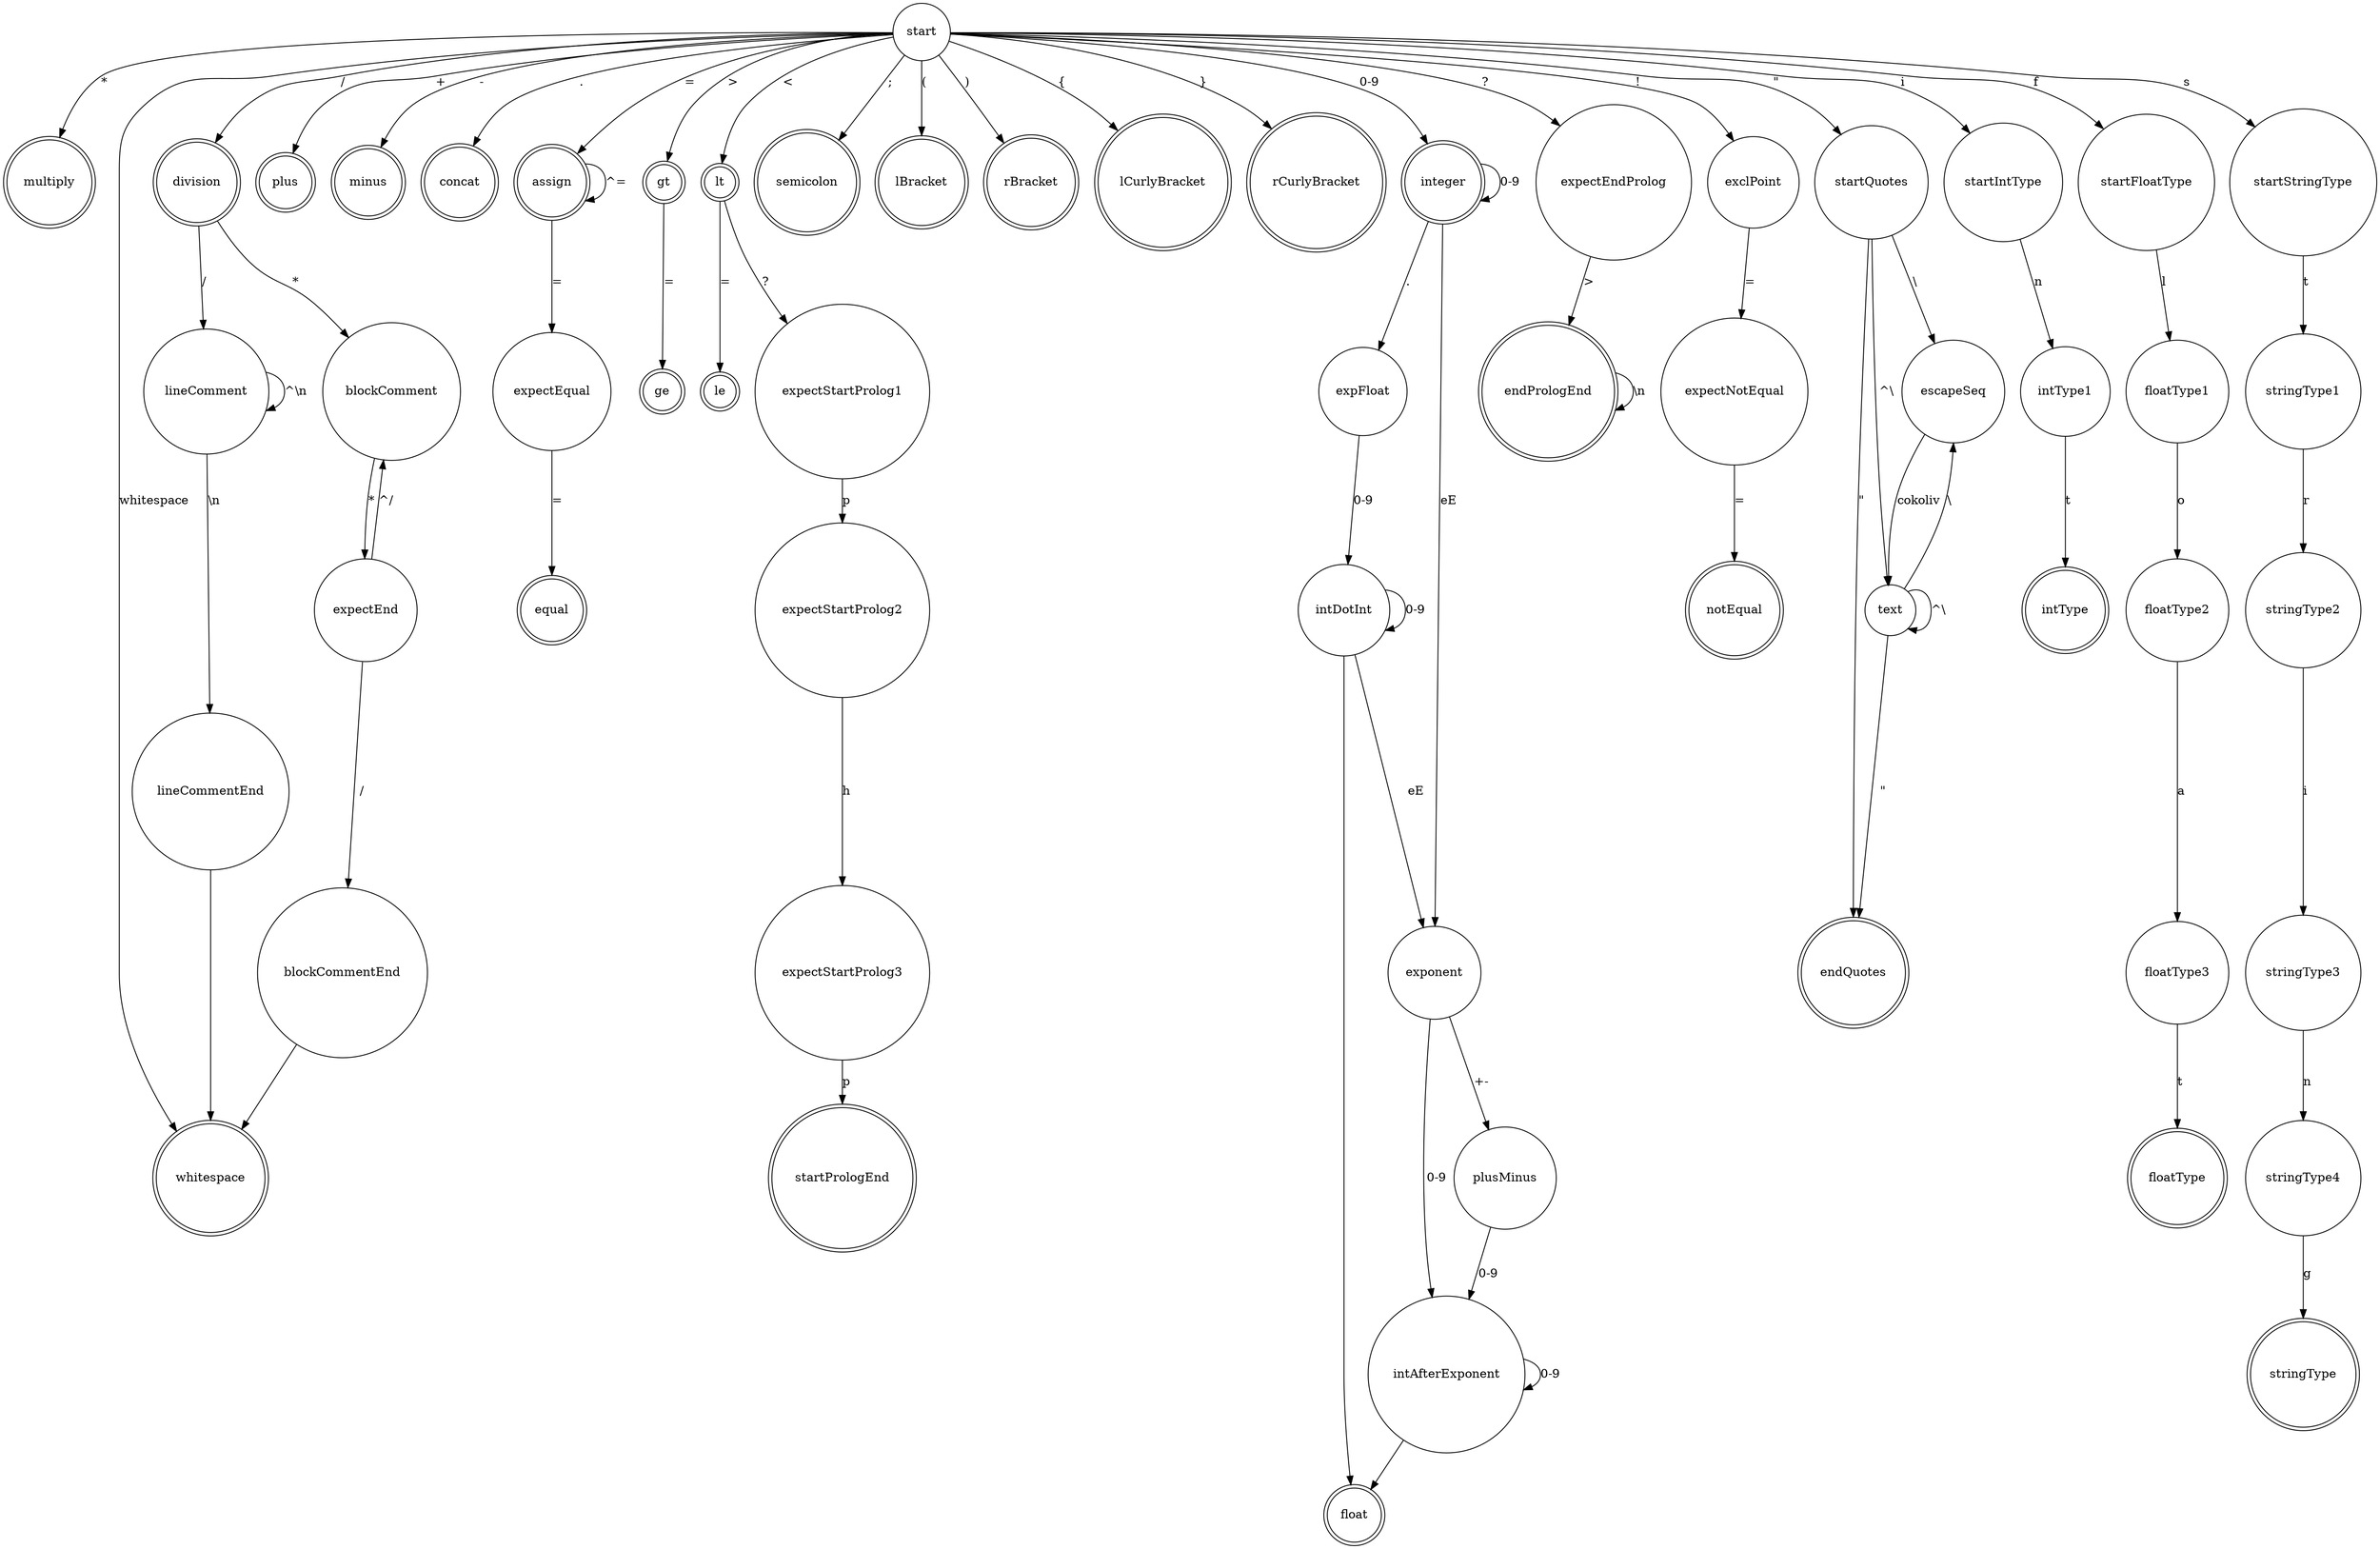 digraph G {
    node [shape=circle]{
        node [shape=doublecircle]
        multiply
        division
        plus
        minus
        concat
        assign
        equal
        gt
        ge
        lt
        le
        semicolon
        lBracket
        rBracket
        lCurlyBracket 
        rCurlyBracket 
        notEqual
        integer 
        float
        endQuotes
        whitespace
        startPrologEnd
        endPrologEnd
        intType
        floatType
        stringType
    }

    start -> multiply [label = "*"]
    
    start -> division [label = "/"]
    division -> lineComment [label="/"]
    lineComment -> lineComment [label="^\\n"]
    lineComment -> lineCommentEnd [label="\\n"]
    lineCommentEnd -> whitespace
    division -> blockComment [label="*"]
    blockComment -> expectEnd[label="*"]
    expectEnd -> blockComment[label="^/"]
    expectEnd -> blockCommentEnd[label="/"]
    blockCommentEnd -> whitespace

    start -> plus[label="+"]

    start -> minus[label="-"]

    start -> concat[label="."]

    start -> assign[label="="]
    assign -> assign[label="^="]
    assign -> expectEqual[label="="]
    expectEqual -> equal[label="="]

    start -> gt[label=">"]
    gt -> ge[label="="]
    
    start -> lt[label="<"]
    lt -> le[label="="]
    lt -> expectStartProlog1[label="?"]
    expectStartProlog1 -> expectStartProlog2[label="p"]
    expectStartProlog2 -> expectStartProlog3[label="h"]
    expectStartProlog3 -> startPrologEnd[label="p"]
    
    start -> expectEndProlog[label="?"]
    expectEndProlog -> endPrologEnd[label=">"]
    endPrologEnd -> endPrologEnd[label="\\n"]

    start -> exclPoint[label="!"]
    exclPoint -> expectNotEqual[label="="]
    expectNotEqual -> notEqual[label="="]

    start -> semicolon[label=";"]

    start -> lBracket[label="("]

    start -> rBracket[label=")"]

    start -> lCurlyBracket[label="{"]

    start -> rCurlyBracket[label="}"]

    start -> integer[label="0-9"]
    integer -> integer[label="0-9"]    
    integer -> expFloat[label="."]
    expFloat -> intDotInt[label="0-9"]
    intDotInt -> intDotInt[label="0-9"]
    intDotInt -> float
    integer -> exponent[label="eE"]
    exponent -> intAfterExponent[label="0-9"]
    exponent -> plusMinus[label="+-"]
    plusMinus -> intAfterExponent[label="0-9"]
    intAfterExponent -> intAfterExponent[label="0-9"]
    intAfterExponent -> float
    intDotInt -> exponent[label="eE"]

    start -> startQuotes[label="\""]
    startQuotes -> endQuotes[label="\""]
    startQuotes -> escapeSeq[label="\\"]
    startQuotes -> text[label="^\\"]
    text -> escapeSeq[label="\\"]
    text -> text[label="^\\"]
    escapeSeq -> text[label="cokoliv"]
    text -> endQuotes[label="\""]

    start -> whitespace[label="whitespace"]
    start -> startIntType[label="i"]
    startIntType -> intType1[label="n"]
    intType1 -> intType[label="t"]

    start -> startFloatType[label="f"]
    startFloatType -> floatType1[label="l"]
    floatType1 -> floatType2[label="o"]
    floatType2 -> floatType3[label="a"]
    floatType3 -> floatType[label="t"]

    start -> startStringType[label="s"]
    startStringType -> stringType1[label="t"]
    stringType1 -> stringType2[label="r"]
    stringType2 -> stringType3[label="i"]
    stringType3 -> stringType4[label="n"]
    stringType4 -> stringType[label="g"]
}